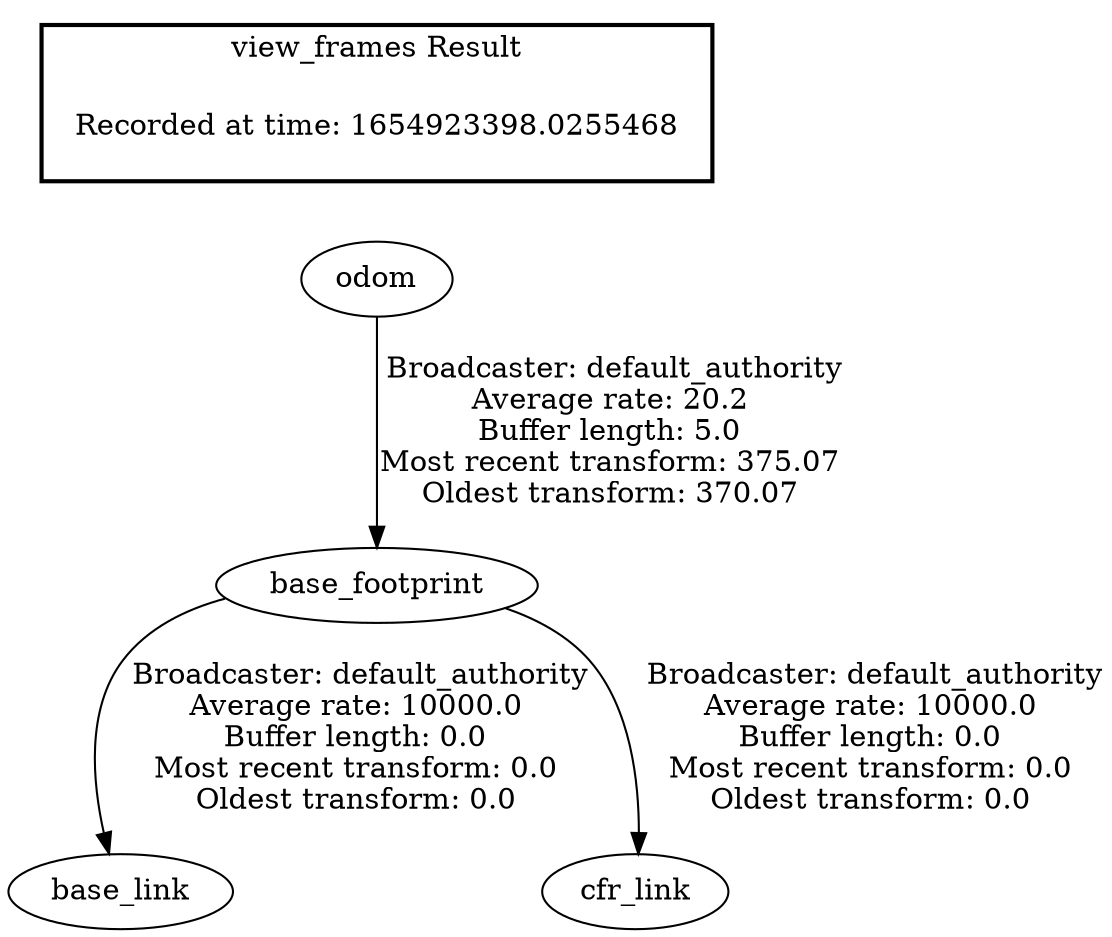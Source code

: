 digraph G {
"odom" -> "base_footprint"[label=" Broadcaster: default_authority\nAverage rate: 20.2\nBuffer length: 5.0\nMost recent transform: 375.07\nOldest transform: 370.07\n"];
"base_footprint" -> "base_link"[label=" Broadcaster: default_authority\nAverage rate: 10000.0\nBuffer length: 0.0\nMost recent transform: 0.0\nOldest transform: 0.0\n"];
"base_footprint" -> "cfr_link"[label=" Broadcaster: default_authority\nAverage rate: 10000.0\nBuffer length: 0.0\nMost recent transform: 0.0\nOldest transform: 0.0\n"];
edge [style=invis];
 subgraph cluster_legend { style=bold; color=black; label ="view_frames Result";
"Recorded at time: 1654923398.0255468"[ shape=plaintext ] ;
}->"odom";
}